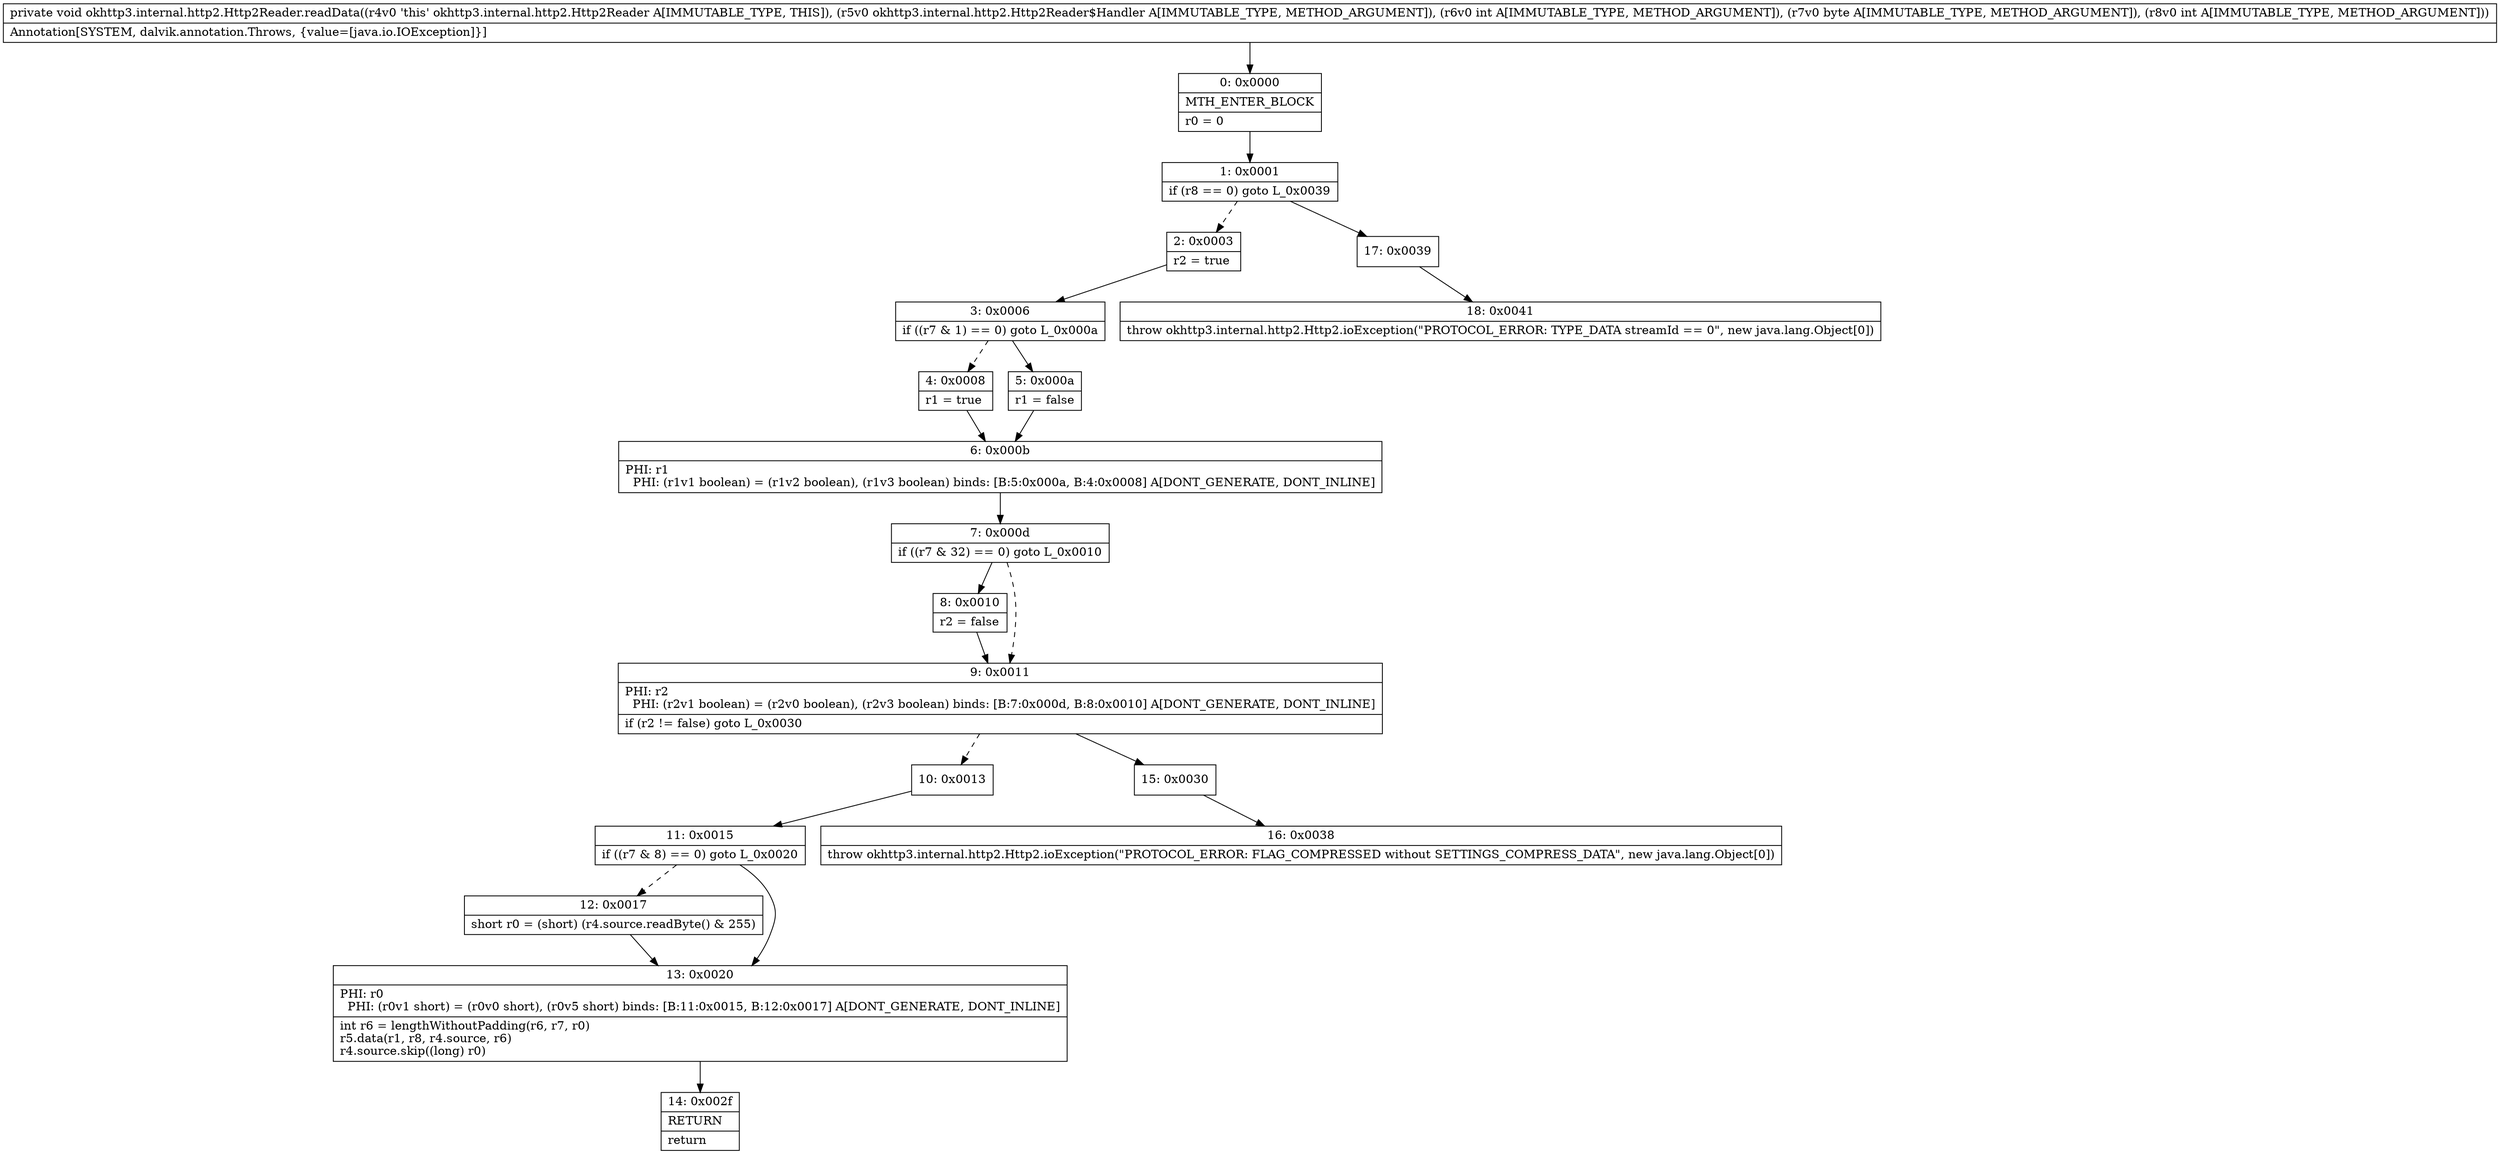 digraph "CFG forokhttp3.internal.http2.Http2Reader.readData(Lokhttp3\/internal\/http2\/Http2Reader$Handler;IBI)V" {
Node_0 [shape=record,label="{0\:\ 0x0000|MTH_ENTER_BLOCK\l|r0 = 0\l}"];
Node_1 [shape=record,label="{1\:\ 0x0001|if (r8 == 0) goto L_0x0039\l}"];
Node_2 [shape=record,label="{2\:\ 0x0003|r2 = true\l}"];
Node_3 [shape=record,label="{3\:\ 0x0006|if ((r7 & 1) == 0) goto L_0x000a\l}"];
Node_4 [shape=record,label="{4\:\ 0x0008|r1 = true\l}"];
Node_5 [shape=record,label="{5\:\ 0x000a|r1 = false\l}"];
Node_6 [shape=record,label="{6\:\ 0x000b|PHI: r1 \l  PHI: (r1v1 boolean) = (r1v2 boolean), (r1v3 boolean) binds: [B:5:0x000a, B:4:0x0008] A[DONT_GENERATE, DONT_INLINE]\l}"];
Node_7 [shape=record,label="{7\:\ 0x000d|if ((r7 & 32) == 0) goto L_0x0010\l}"];
Node_8 [shape=record,label="{8\:\ 0x0010|r2 = false\l}"];
Node_9 [shape=record,label="{9\:\ 0x0011|PHI: r2 \l  PHI: (r2v1 boolean) = (r2v0 boolean), (r2v3 boolean) binds: [B:7:0x000d, B:8:0x0010] A[DONT_GENERATE, DONT_INLINE]\l|if (r2 != false) goto L_0x0030\l}"];
Node_10 [shape=record,label="{10\:\ 0x0013}"];
Node_11 [shape=record,label="{11\:\ 0x0015|if ((r7 & 8) == 0) goto L_0x0020\l}"];
Node_12 [shape=record,label="{12\:\ 0x0017|short r0 = (short) (r4.source.readByte() & 255)\l}"];
Node_13 [shape=record,label="{13\:\ 0x0020|PHI: r0 \l  PHI: (r0v1 short) = (r0v0 short), (r0v5 short) binds: [B:11:0x0015, B:12:0x0017] A[DONT_GENERATE, DONT_INLINE]\l|int r6 = lengthWithoutPadding(r6, r7, r0)\lr5.data(r1, r8, r4.source, r6)\lr4.source.skip((long) r0)\l}"];
Node_14 [shape=record,label="{14\:\ 0x002f|RETURN\l|return\l}"];
Node_15 [shape=record,label="{15\:\ 0x0030}"];
Node_16 [shape=record,label="{16\:\ 0x0038|throw okhttp3.internal.http2.Http2.ioException(\"PROTOCOL_ERROR: FLAG_COMPRESSED without SETTINGS_COMPRESS_DATA\", new java.lang.Object[0])\l}"];
Node_17 [shape=record,label="{17\:\ 0x0039}"];
Node_18 [shape=record,label="{18\:\ 0x0041|throw okhttp3.internal.http2.Http2.ioException(\"PROTOCOL_ERROR: TYPE_DATA streamId == 0\", new java.lang.Object[0])\l}"];
MethodNode[shape=record,label="{private void okhttp3.internal.http2.Http2Reader.readData((r4v0 'this' okhttp3.internal.http2.Http2Reader A[IMMUTABLE_TYPE, THIS]), (r5v0 okhttp3.internal.http2.Http2Reader$Handler A[IMMUTABLE_TYPE, METHOD_ARGUMENT]), (r6v0 int A[IMMUTABLE_TYPE, METHOD_ARGUMENT]), (r7v0 byte A[IMMUTABLE_TYPE, METHOD_ARGUMENT]), (r8v0 int A[IMMUTABLE_TYPE, METHOD_ARGUMENT]))  | Annotation[SYSTEM, dalvik.annotation.Throws, \{value=[java.io.IOException]\}]\l}"];
MethodNode -> Node_0;
Node_0 -> Node_1;
Node_1 -> Node_2[style=dashed];
Node_1 -> Node_17;
Node_2 -> Node_3;
Node_3 -> Node_4[style=dashed];
Node_3 -> Node_5;
Node_4 -> Node_6;
Node_5 -> Node_6;
Node_6 -> Node_7;
Node_7 -> Node_8;
Node_7 -> Node_9[style=dashed];
Node_8 -> Node_9;
Node_9 -> Node_10[style=dashed];
Node_9 -> Node_15;
Node_10 -> Node_11;
Node_11 -> Node_12[style=dashed];
Node_11 -> Node_13;
Node_12 -> Node_13;
Node_13 -> Node_14;
Node_15 -> Node_16;
Node_17 -> Node_18;
}

